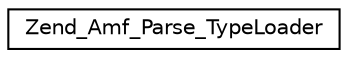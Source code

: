 digraph G
{
  edge [fontname="Helvetica",fontsize="10",labelfontname="Helvetica",labelfontsize="10"];
  node [fontname="Helvetica",fontsize="10",shape=record];
  rankdir="LR";
  Node1 [label="Zend_Amf_Parse_TypeLoader",height=0.2,width=0.4,color="black", fillcolor="white", style="filled",URL="$class_zend___amf___parse___type_loader.html"];
}
